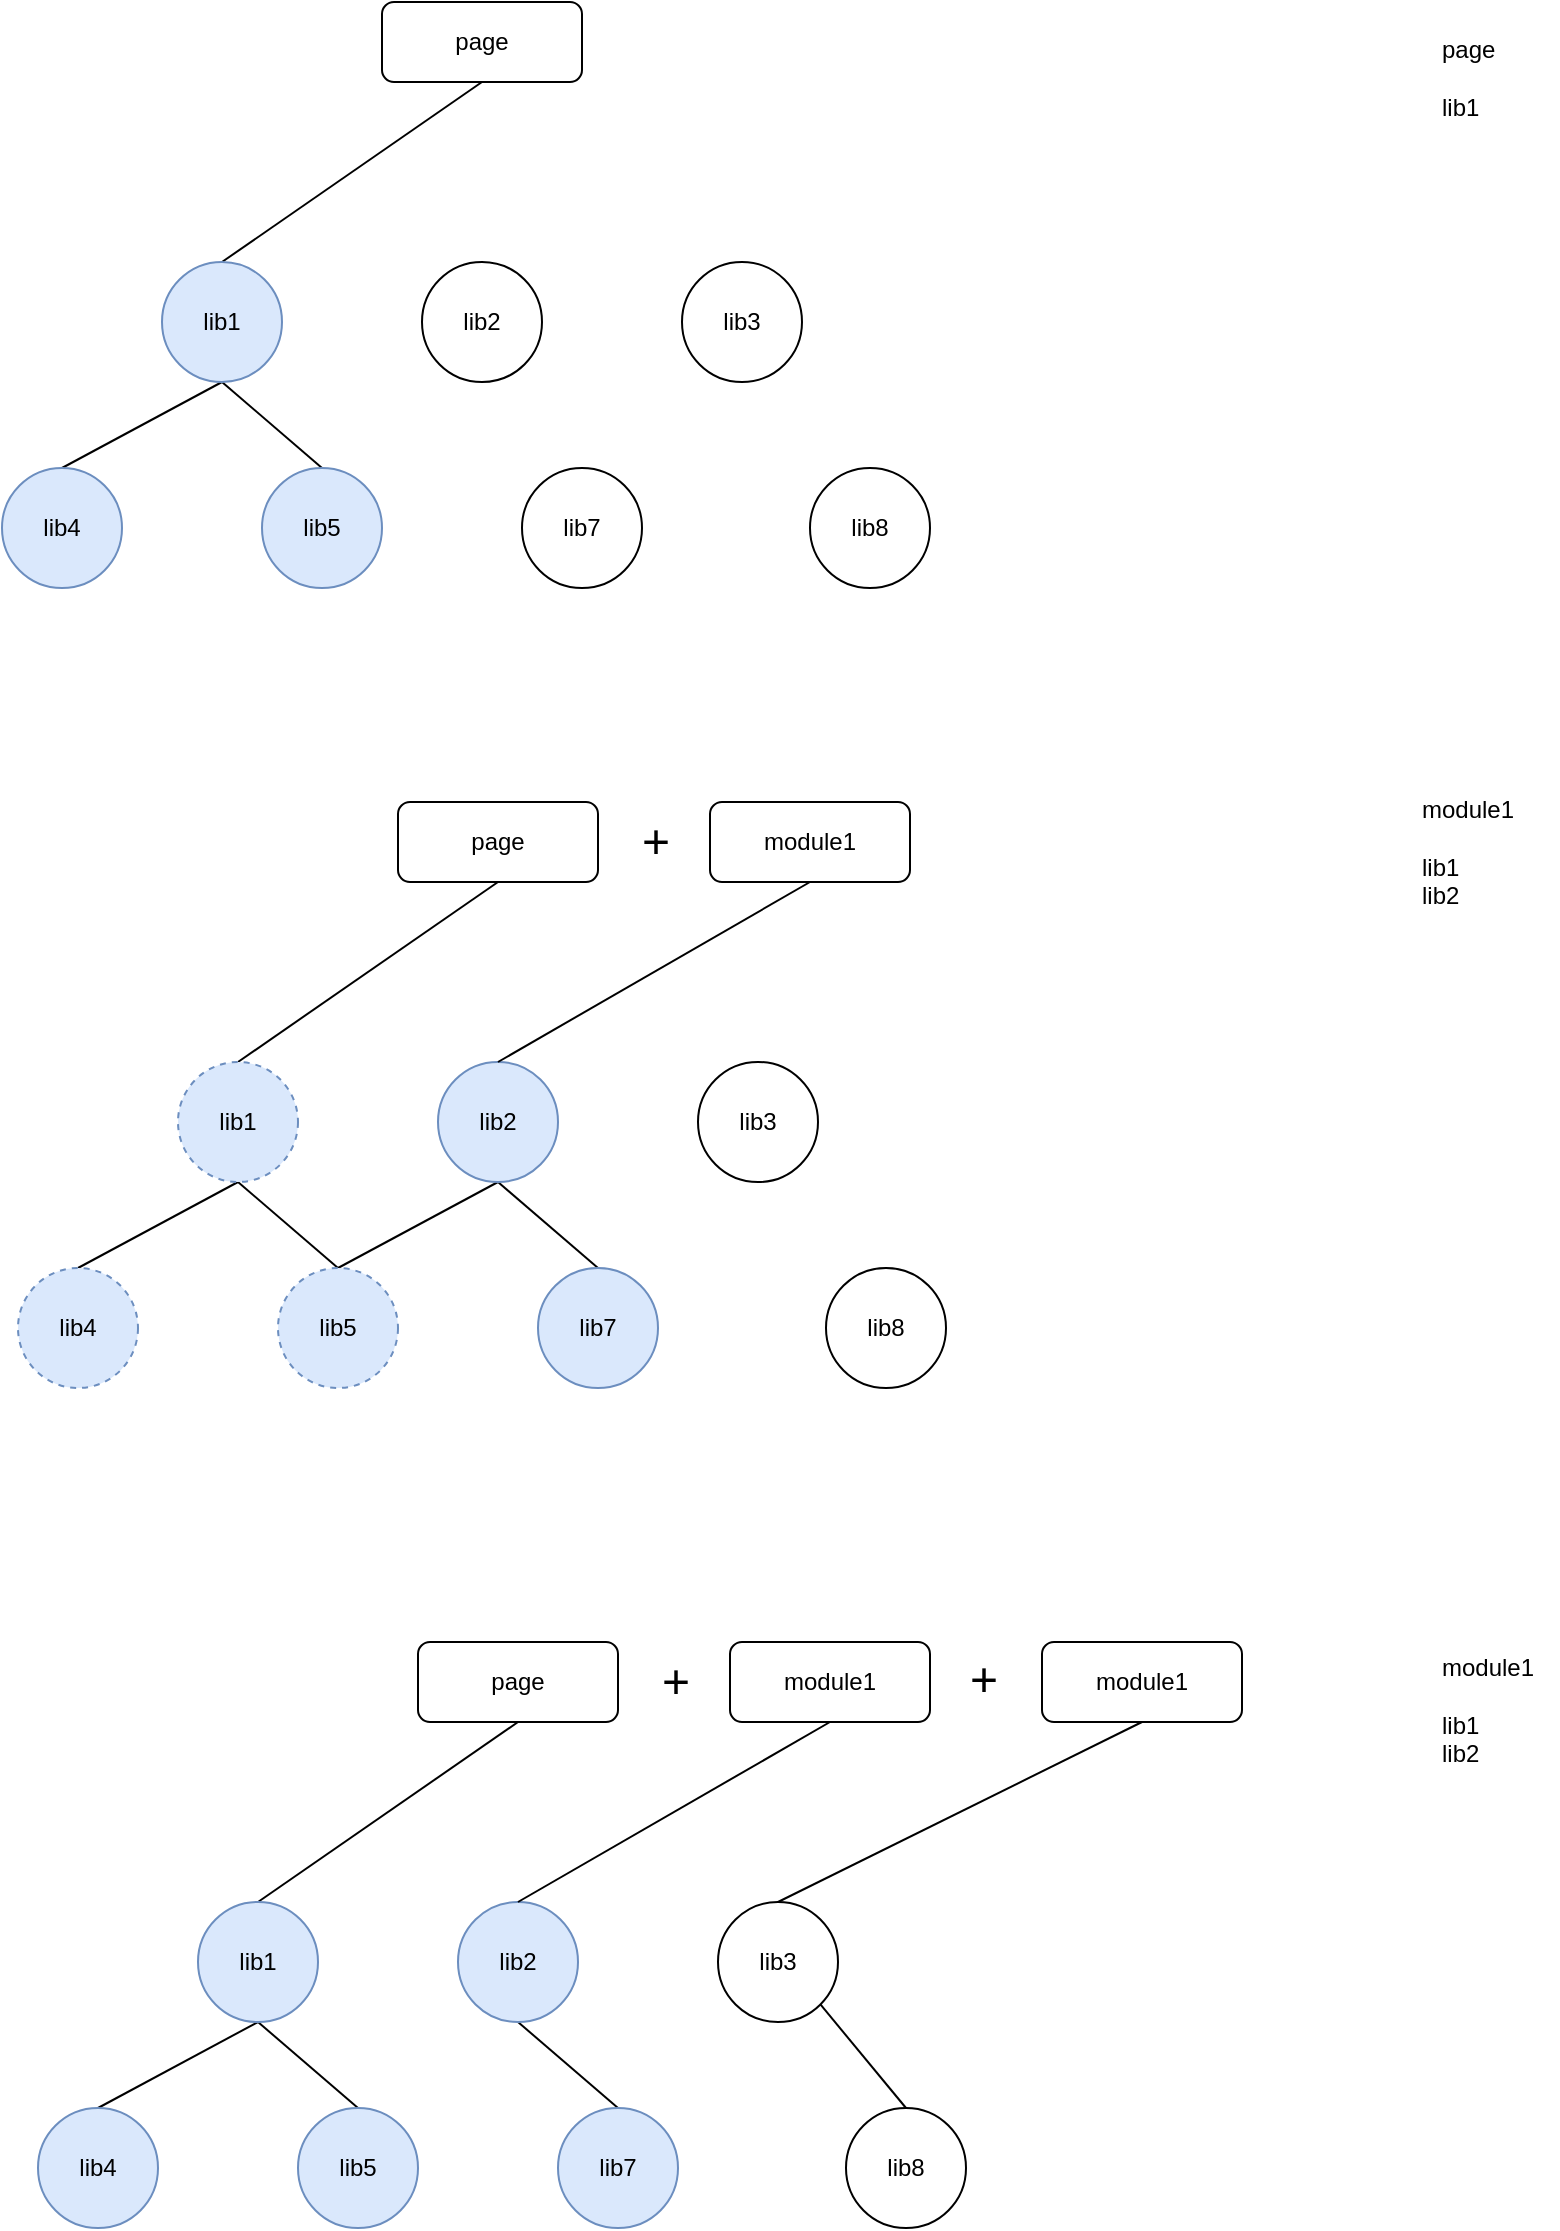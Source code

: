 <mxfile version="12.0.0" type="github" pages="1"><diagram id="V7kjaRonpDHXO3acBs6j" name="Page-1"><mxGraphModel dx="446" dy="313" grid="1" gridSize="10" guides="1" tooltips="1" connect="1" arrows="1" fold="1" page="1" pageScale="1" pageWidth="1169" pageHeight="827" math="0" shadow="0"><root><mxCell id="0"/><mxCell id="1" parent="0"/><mxCell id="Io6uAP2eRbbq206YblSQ-9" style="rounded=0;orthogonalLoop=1;jettySize=auto;html=1;exitX=0.5;exitY=1;exitDx=0;exitDy=0;entryX=0.5;entryY=0;entryDx=0;entryDy=0;endArrow=none;endFill=0;" edge="1" parent="1" source="Io6uAP2eRbbq206YblSQ-1" target="Io6uAP2eRbbq206YblSQ-2"><mxGeometry relative="1" as="geometry"/></mxCell><mxCell id="Io6uAP2eRbbq206YblSQ-1" value="page" style="rounded=1;whiteSpace=wrap;html=1;" vertex="1" parent="1"><mxGeometry x="310" y="120" width="100" height="40" as="geometry"/></mxCell><mxCell id="Io6uAP2eRbbq206YblSQ-24" style="edgeStyle=none;rounded=0;orthogonalLoop=1;jettySize=auto;html=1;exitX=0.5;exitY=1;exitDx=0;exitDy=0;entryX=0.5;entryY=0;entryDx=0;entryDy=0;endArrow=none;endFill=0;" edge="1" parent="1" source="Io6uAP2eRbbq206YblSQ-2" target="Io6uAP2eRbbq206YblSQ-5"><mxGeometry relative="1" as="geometry"/></mxCell><mxCell id="Io6uAP2eRbbq206YblSQ-25" style="edgeStyle=none;rounded=0;orthogonalLoop=1;jettySize=auto;html=1;exitX=0.5;exitY=1;exitDx=0;exitDy=0;entryX=0.5;entryY=0;entryDx=0;entryDy=0;endArrow=none;endFill=0;" edge="1" parent="1" source="Io6uAP2eRbbq206YblSQ-2" target="Io6uAP2eRbbq206YblSQ-6"><mxGeometry relative="1" as="geometry"/></mxCell><mxCell id="Io6uAP2eRbbq206YblSQ-2" value="lib1" style="ellipse;whiteSpace=wrap;html=1;aspect=fixed;fillColor=#dae8fc;strokeColor=#6c8ebf;" vertex="1" parent="1"><mxGeometry x="200" y="250" width="60" height="60" as="geometry"/></mxCell><mxCell id="Io6uAP2eRbbq206YblSQ-3" value="lib2" style="ellipse;whiteSpace=wrap;html=1;aspect=fixed;" vertex="1" parent="1"><mxGeometry x="330" y="250" width="60" height="60" as="geometry"/></mxCell><mxCell id="Io6uAP2eRbbq206YblSQ-4" value="lib3" style="ellipse;whiteSpace=wrap;html=1;aspect=fixed;" vertex="1" parent="1"><mxGeometry x="460" y="250" width="60" height="60" as="geometry"/></mxCell><mxCell id="Io6uAP2eRbbq206YblSQ-5" value="lib4" style="ellipse;whiteSpace=wrap;html=1;aspect=fixed;fillColor=#dae8fc;strokeColor=#6c8ebf;" vertex="1" parent="1"><mxGeometry x="120" y="353" width="60" height="60" as="geometry"/></mxCell><mxCell id="Io6uAP2eRbbq206YblSQ-6" value="lib5" style="ellipse;whiteSpace=wrap;html=1;aspect=fixed;fillColor=#dae8fc;strokeColor=#6c8ebf;" vertex="1" parent="1"><mxGeometry x="250" y="353" width="60" height="60" as="geometry"/></mxCell><mxCell id="Io6uAP2eRbbq206YblSQ-7" value="lib7" style="ellipse;whiteSpace=wrap;html=1;aspect=fixed;" vertex="1" parent="1"><mxGeometry x="380" y="353" width="60" height="60" as="geometry"/></mxCell><mxCell id="Io6uAP2eRbbq206YblSQ-8" value="lib8" style="ellipse;whiteSpace=wrap;html=1;aspect=fixed;" vertex="1" parent="1"><mxGeometry x="524" y="353" width="60" height="60" as="geometry"/></mxCell><mxCell id="Io6uAP2eRbbq206YblSQ-11" style="rounded=0;orthogonalLoop=1;jettySize=auto;html=1;exitX=0.5;exitY=1;exitDx=0;exitDy=0;entryX=0.5;entryY=0;entryDx=0;entryDy=0;endArrow=none;endFill=0;" edge="1" parent="1" source="Io6uAP2eRbbq206YblSQ-12" target="Io6uAP2eRbbq206YblSQ-13"><mxGeometry relative="1" as="geometry"/></mxCell><mxCell id="Io6uAP2eRbbq206YblSQ-12" value="page" style="rounded=1;whiteSpace=wrap;html=1;" vertex="1" parent="1"><mxGeometry x="318" y="520" width="100" height="40" as="geometry"/></mxCell><mxCell id="Io6uAP2eRbbq206YblSQ-26" style="edgeStyle=none;rounded=0;orthogonalLoop=1;jettySize=auto;html=1;exitX=0.5;exitY=1;exitDx=0;exitDy=0;entryX=0.5;entryY=0;entryDx=0;entryDy=0;endArrow=none;endFill=0;" edge="1" parent="1" source="Io6uAP2eRbbq206YblSQ-13" target="Io6uAP2eRbbq206YblSQ-16"><mxGeometry relative="1" as="geometry"/></mxCell><mxCell id="Io6uAP2eRbbq206YblSQ-27" style="edgeStyle=none;rounded=0;orthogonalLoop=1;jettySize=auto;html=1;exitX=0.5;exitY=1;exitDx=0;exitDy=0;entryX=0.5;entryY=0;entryDx=0;entryDy=0;endArrow=none;endFill=0;" edge="1" parent="1" source="Io6uAP2eRbbq206YblSQ-13" target="Io6uAP2eRbbq206YblSQ-17"><mxGeometry relative="1" as="geometry"/></mxCell><mxCell id="Io6uAP2eRbbq206YblSQ-13" value="lib1" style="ellipse;whiteSpace=wrap;html=1;aspect=fixed;fillColor=#dae8fc;strokeColor=#6c8ebf;gradientColor=none;dashed=1;" vertex="1" parent="1"><mxGeometry x="208" y="650" width="60" height="60" as="geometry"/></mxCell><mxCell id="Io6uAP2eRbbq206YblSQ-30" style="edgeStyle=none;rounded=0;orthogonalLoop=1;jettySize=auto;html=1;exitX=0.5;exitY=1;exitDx=0;exitDy=0;entryX=0.5;entryY=0;entryDx=0;entryDy=0;endArrow=none;endFill=0;" edge="1" parent="1" source="Io6uAP2eRbbq206YblSQ-14" target="Io6uAP2eRbbq206YblSQ-18"><mxGeometry relative="1" as="geometry"/></mxCell><mxCell id="Io6uAP2eRbbq206YblSQ-51" style="edgeStyle=none;rounded=0;orthogonalLoop=1;jettySize=auto;html=1;exitX=0.5;exitY=1;exitDx=0;exitDy=0;entryX=0.5;entryY=0;entryDx=0;entryDy=0;endArrow=none;endFill=0;" edge="1" parent="1" source="Io6uAP2eRbbq206YblSQ-14" target="Io6uAP2eRbbq206YblSQ-17"><mxGeometry relative="1" as="geometry"/></mxCell><mxCell id="Io6uAP2eRbbq206YblSQ-14" value="lib2" style="ellipse;whiteSpace=wrap;html=1;aspect=fixed;fillColor=#dae8fc;strokeColor=#6c8ebf;" vertex="1" parent="1"><mxGeometry x="338" y="650" width="60" height="60" as="geometry"/></mxCell><mxCell id="Io6uAP2eRbbq206YblSQ-15" value="lib3" style="ellipse;whiteSpace=wrap;html=1;aspect=fixed;" vertex="1" parent="1"><mxGeometry x="468" y="650" width="60" height="60" as="geometry"/></mxCell><mxCell id="Io6uAP2eRbbq206YblSQ-16" value="lib4" style="ellipse;whiteSpace=wrap;html=1;aspect=fixed;fillColor=#dae8fc;strokeColor=#6c8ebf;dashed=1;" vertex="1" parent="1"><mxGeometry x="128" y="753" width="60" height="60" as="geometry"/></mxCell><mxCell id="Io6uAP2eRbbq206YblSQ-17" value="lib5" style="ellipse;whiteSpace=wrap;html=1;aspect=fixed;fillColor=#dae8fc;strokeColor=#6c8ebf;dashed=1;" vertex="1" parent="1"><mxGeometry x="258" y="753" width="60" height="60" as="geometry"/></mxCell><mxCell id="Io6uAP2eRbbq206YblSQ-18" value="lib7" style="ellipse;whiteSpace=wrap;html=1;aspect=fixed;fillColor=#dae8fc;strokeColor=#6c8ebf;" vertex="1" parent="1"><mxGeometry x="388" y="753" width="60" height="60" as="geometry"/></mxCell><mxCell id="Io6uAP2eRbbq206YblSQ-19" value="lib8" style="ellipse;whiteSpace=wrap;html=1;aspect=fixed;" vertex="1" parent="1"><mxGeometry x="532" y="753" width="60" height="60" as="geometry"/></mxCell><mxCell id="Io6uAP2eRbbq206YblSQ-23" style="edgeStyle=none;rounded=0;orthogonalLoop=1;jettySize=auto;html=1;exitX=0.5;exitY=1;exitDx=0;exitDy=0;entryX=0.5;entryY=0;entryDx=0;entryDy=0;endArrow=none;endFill=0;" edge="1" parent="1" source="Io6uAP2eRbbq206YblSQ-20" target="Io6uAP2eRbbq206YblSQ-14"><mxGeometry relative="1" as="geometry"/></mxCell><mxCell id="Io6uAP2eRbbq206YblSQ-20" value="module1" style="rounded=1;whiteSpace=wrap;html=1;" vertex="1" parent="1"><mxGeometry x="474" y="520" width="100" height="40" as="geometry"/></mxCell><mxCell id="Io6uAP2eRbbq206YblSQ-21" value="&lt;font style=&quot;font-size: 24px&quot;&gt;+&lt;/font&gt;" style="text;html=1;resizable=0;points=[];autosize=1;align=left;verticalAlign=top;spacingTop=-4;strokeWidth=1;" vertex="1" parent="1"><mxGeometry x="438" y="523" width="30" height="37" as="geometry"/></mxCell><mxCell id="Io6uAP2eRbbq206YblSQ-31" style="rounded=0;orthogonalLoop=1;jettySize=auto;html=1;exitX=0.5;exitY=1;exitDx=0;exitDy=0;entryX=0.5;entryY=0;entryDx=0;entryDy=0;endArrow=none;endFill=0;" edge="1" parent="1" source="Io6uAP2eRbbq206YblSQ-32" target="Io6uAP2eRbbq206YblSQ-35"><mxGeometry relative="1" as="geometry"/></mxCell><mxCell id="Io6uAP2eRbbq206YblSQ-32" value="page" style="rounded=1;whiteSpace=wrap;html=1;" vertex="1" parent="1"><mxGeometry x="328" y="940" width="100" height="40" as="geometry"/></mxCell><mxCell id="Io6uAP2eRbbq206YblSQ-33" style="edgeStyle=none;rounded=0;orthogonalLoop=1;jettySize=auto;html=1;exitX=0.5;exitY=1;exitDx=0;exitDy=0;entryX=0.5;entryY=0;entryDx=0;entryDy=0;endArrow=none;endFill=0;" edge="1" parent="1" source="Io6uAP2eRbbq206YblSQ-35" target="Io6uAP2eRbbq206YblSQ-39"><mxGeometry relative="1" as="geometry"/></mxCell><mxCell id="Io6uAP2eRbbq206YblSQ-34" style="edgeStyle=none;rounded=0;orthogonalLoop=1;jettySize=auto;html=1;exitX=0.5;exitY=1;exitDx=0;exitDy=0;entryX=0.5;entryY=0;entryDx=0;entryDy=0;endArrow=none;endFill=0;" edge="1" parent="1" source="Io6uAP2eRbbq206YblSQ-35" target="Io6uAP2eRbbq206YblSQ-40"><mxGeometry relative="1" as="geometry"/></mxCell><mxCell id="Io6uAP2eRbbq206YblSQ-35" value="lib1" style="ellipse;whiteSpace=wrap;html=1;aspect=fixed;fillColor=#dae8fc;strokeColor=#6c8ebf;" vertex="1" parent="1"><mxGeometry x="218" y="1070" width="60" height="60" as="geometry"/></mxCell><mxCell id="Io6uAP2eRbbq206YblSQ-36" style="edgeStyle=none;rounded=0;orthogonalLoop=1;jettySize=auto;html=1;exitX=0.5;exitY=1;exitDx=0;exitDy=0;entryX=0.5;entryY=0;entryDx=0;entryDy=0;endArrow=none;endFill=0;" edge="1" parent="1" source="Io6uAP2eRbbq206YblSQ-37" target="Io6uAP2eRbbq206YblSQ-41"><mxGeometry relative="1" as="geometry"/></mxCell><mxCell id="Io6uAP2eRbbq206YblSQ-37" value="lib2" style="ellipse;whiteSpace=wrap;html=1;aspect=fixed;fillColor=#dae8fc;strokeColor=#6c8ebf;" vertex="1" parent="1"><mxGeometry x="348" y="1070" width="60" height="60" as="geometry"/></mxCell><mxCell id="Io6uAP2eRbbq206YblSQ-49" style="edgeStyle=none;rounded=0;orthogonalLoop=1;jettySize=auto;html=1;exitX=1;exitY=1;exitDx=0;exitDy=0;entryX=0.5;entryY=0;entryDx=0;entryDy=0;endArrow=none;endFill=0;" edge="1" parent="1" source="Io6uAP2eRbbq206YblSQ-38" target="Io6uAP2eRbbq206YblSQ-42"><mxGeometry relative="1" as="geometry"/></mxCell><mxCell id="Io6uAP2eRbbq206YblSQ-38" value="lib3" style="ellipse;whiteSpace=wrap;html=1;aspect=fixed;" vertex="1" parent="1"><mxGeometry x="478" y="1070" width="60" height="60" as="geometry"/></mxCell><mxCell id="Io6uAP2eRbbq206YblSQ-39" value="lib4" style="ellipse;whiteSpace=wrap;html=1;aspect=fixed;fillColor=#dae8fc;strokeColor=#6c8ebf;" vertex="1" parent="1"><mxGeometry x="138" y="1173" width="60" height="60" as="geometry"/></mxCell><mxCell id="Io6uAP2eRbbq206YblSQ-40" value="lib5" style="ellipse;whiteSpace=wrap;html=1;aspect=fixed;fillColor=#dae8fc;strokeColor=#6c8ebf;" vertex="1" parent="1"><mxGeometry x="268" y="1173" width="60" height="60" as="geometry"/></mxCell><mxCell id="Io6uAP2eRbbq206YblSQ-41" value="lib7" style="ellipse;whiteSpace=wrap;html=1;aspect=fixed;fillColor=#dae8fc;strokeColor=#6c8ebf;" vertex="1" parent="1"><mxGeometry x="398" y="1173" width="60" height="60" as="geometry"/></mxCell><mxCell id="Io6uAP2eRbbq206YblSQ-42" value="lib8" style="ellipse;whiteSpace=wrap;html=1;aspect=fixed;" vertex="1" parent="1"><mxGeometry x="542" y="1173" width="60" height="60" as="geometry"/></mxCell><mxCell id="Io6uAP2eRbbq206YblSQ-43" style="edgeStyle=none;rounded=0;orthogonalLoop=1;jettySize=auto;html=1;exitX=0.5;exitY=1;exitDx=0;exitDy=0;entryX=0.5;entryY=0;entryDx=0;entryDy=0;endArrow=none;endFill=0;" edge="1" parent="1" source="Io6uAP2eRbbq206YblSQ-44" target="Io6uAP2eRbbq206YblSQ-37"><mxGeometry relative="1" as="geometry"/></mxCell><mxCell id="Io6uAP2eRbbq206YblSQ-44" value="module1" style="rounded=1;whiteSpace=wrap;html=1;" vertex="1" parent="1"><mxGeometry x="484" y="940" width="100" height="40" as="geometry"/></mxCell><mxCell id="Io6uAP2eRbbq206YblSQ-45" value="&lt;font style=&quot;font-size: 24px&quot;&gt;+&lt;/font&gt;" style="text;html=1;resizable=0;points=[];autosize=1;align=left;verticalAlign=top;spacingTop=-4;strokeWidth=1;" vertex="1" parent="1"><mxGeometry x="448" y="943" width="30" height="37" as="geometry"/></mxCell><mxCell id="Io6uAP2eRbbq206YblSQ-48" style="edgeStyle=none;rounded=0;orthogonalLoop=1;jettySize=auto;html=1;exitX=0.5;exitY=1;exitDx=0;exitDy=0;entryX=0.5;entryY=0;entryDx=0;entryDy=0;endArrow=none;endFill=0;" edge="1" parent="1" source="Io6uAP2eRbbq206YblSQ-46" target="Io6uAP2eRbbq206YblSQ-38"><mxGeometry relative="1" as="geometry"/></mxCell><mxCell id="Io6uAP2eRbbq206YblSQ-46" value="module1" style="rounded=1;whiteSpace=wrap;html=1;" vertex="1" parent="1"><mxGeometry x="640" y="940" width="100" height="40" as="geometry"/></mxCell><mxCell id="Io6uAP2eRbbq206YblSQ-47" value="&lt;font style=&quot;font-size: 24px&quot;&gt;+&lt;/font&gt;" style="text;html=1;resizable=0;points=[];autosize=1;align=left;verticalAlign=top;spacingTop=-4;strokeWidth=1;" vertex="1" parent="1"><mxGeometry x="602" y="941.5" width="30" height="37" as="geometry"/></mxCell><mxCell id="Io6uAP2eRbbq206YblSQ-50" value="module1&lt;br&gt;&lt;br&gt;lib1&lt;br&gt;lib2" style="text;html=1;resizable=0;points=[];autosize=1;align=left;verticalAlign=top;spacingTop=-4;" vertex="1" parent="1"><mxGeometry x="828" y="514" width="60" height="60" as="geometry"/></mxCell><mxCell id="Io6uAP2eRbbq206YblSQ-52" value="module1&lt;br&gt;&lt;br&gt;lib1&lt;br&gt;lib2" style="text;html=1;resizable=0;points=[];autosize=1;align=left;verticalAlign=top;spacingTop=-4;" vertex="1" parent="1"><mxGeometry x="838" y="943" width="60" height="60" as="geometry"/></mxCell><mxCell id="Io6uAP2eRbbq206YblSQ-53" value="page&lt;br&gt;&lt;br&gt;lib1" style="text;html=1;resizable=0;points=[];autosize=1;align=left;verticalAlign=top;spacingTop=-4;" vertex="1" parent="1"><mxGeometry x="838" y="134" width="40" height="40" as="geometry"/></mxCell></root></mxGraphModel></diagram></mxfile>